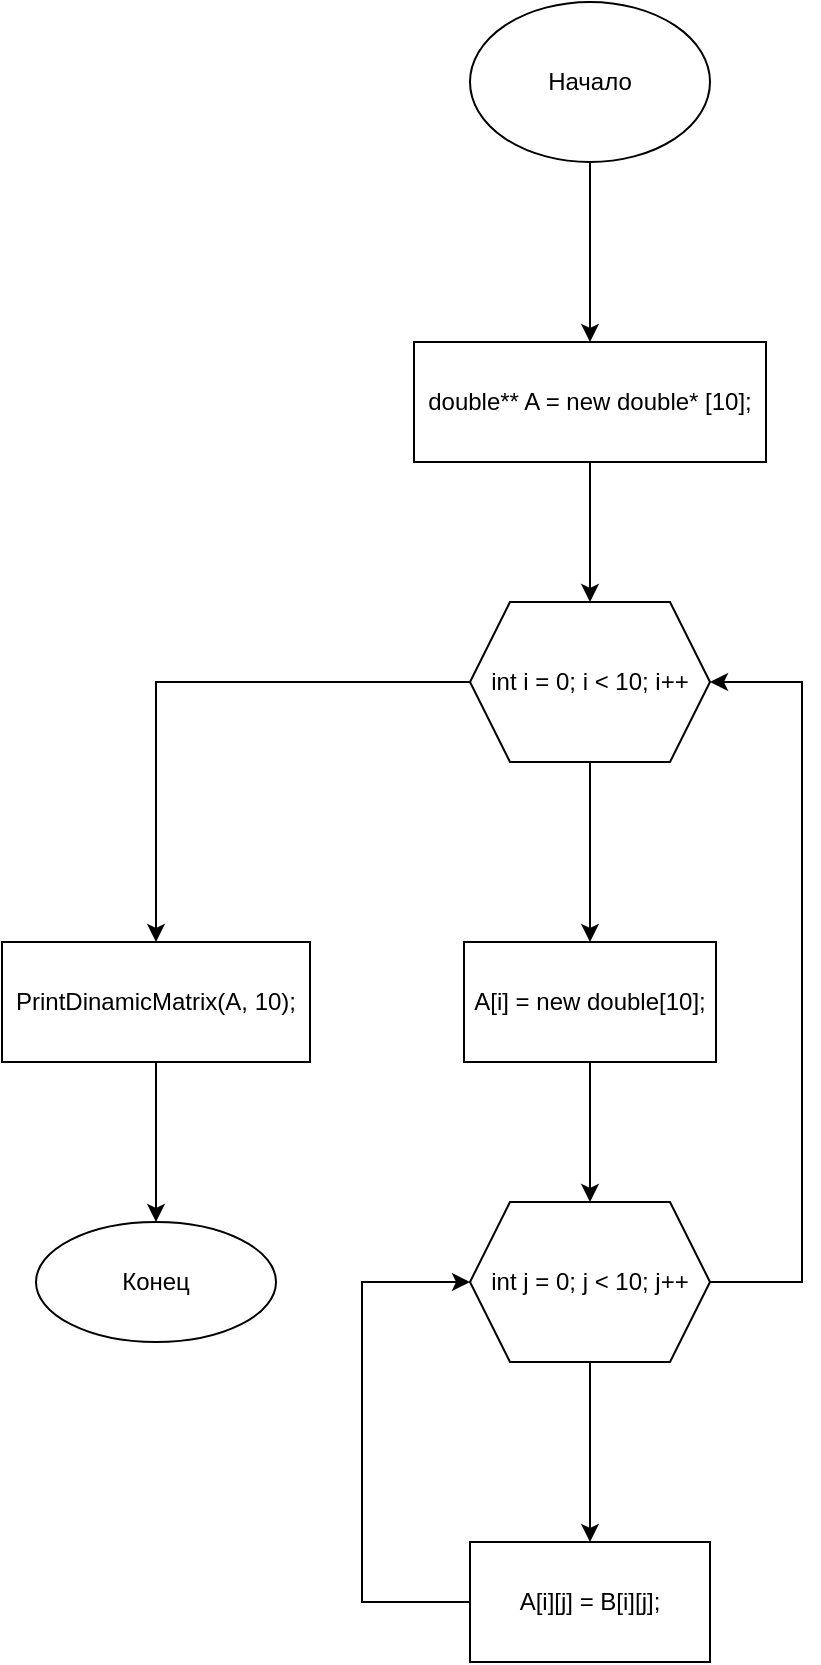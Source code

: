 <mxfile version="15.8.7" type="device"><diagram id="-lCTKipT5cstieJ6VFiw" name="Страница 1"><mxGraphModel dx="1038" dy="649" grid="1" gridSize="10" guides="1" tooltips="1" connect="1" arrows="1" fold="1" page="1" pageScale="1" pageWidth="827" pageHeight="1169" math="0" shadow="0"><root><mxCell id="0"/><mxCell id="1" parent="0"/><mxCell id="4kAhSpzADOplo4rrkut6-3" value="" style="edgeStyle=orthogonalEdgeStyle;rounded=0;orthogonalLoop=1;jettySize=auto;html=1;" parent="1" source="4kAhSpzADOplo4rrkut6-1" target="4kAhSpzADOplo4rrkut6-2" edge="1"><mxGeometry relative="1" as="geometry"/></mxCell><mxCell id="4kAhSpzADOplo4rrkut6-1" value="Начало" style="ellipse;whiteSpace=wrap;html=1;" parent="1" vertex="1"><mxGeometry x="354" y="40" width="120" height="80" as="geometry"/></mxCell><mxCell id="4kAhSpzADOplo4rrkut6-6" value="" style="edgeStyle=orthogonalEdgeStyle;rounded=0;orthogonalLoop=1;jettySize=auto;html=1;" parent="1" source="4kAhSpzADOplo4rrkut6-2" target="4kAhSpzADOplo4rrkut6-5" edge="1"><mxGeometry relative="1" as="geometry"/></mxCell><mxCell id="4kAhSpzADOplo4rrkut6-2" value="double** A = new double* [10];" style="whiteSpace=wrap;html=1;" parent="1" vertex="1"><mxGeometry x="326" y="210" width="176" height="60" as="geometry"/></mxCell><mxCell id="4kAhSpzADOplo4rrkut6-8" value="" style="edgeStyle=orthogonalEdgeStyle;rounded=0;orthogonalLoop=1;jettySize=auto;html=1;" parent="1" source="4kAhSpzADOplo4rrkut6-5" target="4kAhSpzADOplo4rrkut6-7" edge="1"><mxGeometry relative="1" as="geometry"/></mxCell><mxCell id="4kAhSpzADOplo4rrkut6-17" value="" style="edgeStyle=orthogonalEdgeStyle;rounded=0;orthogonalLoop=1;jettySize=auto;html=1;" parent="1" source="4kAhSpzADOplo4rrkut6-5" target="4kAhSpzADOplo4rrkut6-16" edge="1"><mxGeometry relative="1" as="geometry"/></mxCell><mxCell id="4kAhSpzADOplo4rrkut6-5" value="int i = 0; i &lt; 10; i++" style="shape=hexagon;perimeter=hexagonPerimeter2;whiteSpace=wrap;html=1;fixedSize=1;" parent="1" vertex="1"><mxGeometry x="354" y="340" width="120" height="80" as="geometry"/></mxCell><mxCell id="4kAhSpzADOplo4rrkut6-10" value="" style="edgeStyle=orthogonalEdgeStyle;rounded=0;orthogonalLoop=1;jettySize=auto;html=1;" parent="1" source="4kAhSpzADOplo4rrkut6-7" target="4kAhSpzADOplo4rrkut6-9" edge="1"><mxGeometry relative="1" as="geometry"/></mxCell><mxCell id="4kAhSpzADOplo4rrkut6-7" value="A[i] = new double[10];" style="whiteSpace=wrap;html=1;" parent="1" vertex="1"><mxGeometry x="351" y="510" width="126" height="60" as="geometry"/></mxCell><mxCell id="4kAhSpzADOplo4rrkut6-12" value="" style="edgeStyle=orthogonalEdgeStyle;rounded=0;orthogonalLoop=1;jettySize=auto;html=1;" parent="1" source="4kAhSpzADOplo4rrkut6-9" target="4kAhSpzADOplo4rrkut6-11" edge="1"><mxGeometry relative="1" as="geometry"/></mxCell><mxCell id="4kAhSpzADOplo4rrkut6-14" style="edgeStyle=orthogonalEdgeStyle;rounded=0;orthogonalLoop=1;jettySize=auto;html=1;entryX=1;entryY=0.5;entryDx=0;entryDy=0;" parent="1" source="4kAhSpzADOplo4rrkut6-9" target="4kAhSpzADOplo4rrkut6-5" edge="1"><mxGeometry relative="1" as="geometry"><mxPoint x="540" y="380" as="targetPoint"/><Array as="points"><mxPoint x="520" y="680"/><mxPoint x="520" y="380"/></Array></mxGeometry></mxCell><mxCell id="4kAhSpzADOplo4rrkut6-9" value="int j = 0; j &lt; 10; j++" style="shape=hexagon;perimeter=hexagonPerimeter2;whiteSpace=wrap;html=1;fixedSize=1;" parent="1" vertex="1"><mxGeometry x="354" y="640" width="120" height="80" as="geometry"/></mxCell><mxCell id="4kAhSpzADOplo4rrkut6-13" style="edgeStyle=orthogonalEdgeStyle;rounded=0;orthogonalLoop=1;jettySize=auto;html=1;entryX=0;entryY=0.5;entryDx=0;entryDy=0;" parent="1" source="4kAhSpzADOplo4rrkut6-11" target="4kAhSpzADOplo4rrkut6-9" edge="1"><mxGeometry relative="1" as="geometry"><mxPoint x="310" y="680" as="targetPoint"/><Array as="points"><mxPoint x="300" y="840"/><mxPoint x="300" y="680"/></Array></mxGeometry></mxCell><mxCell id="4kAhSpzADOplo4rrkut6-11" value="A[i][j] = B[i][j];" style="whiteSpace=wrap;html=1;" parent="1" vertex="1"><mxGeometry x="354" y="810" width="120" height="60" as="geometry"/></mxCell><mxCell id="4kAhSpzADOplo4rrkut6-19" value="" style="edgeStyle=orthogonalEdgeStyle;rounded=0;orthogonalLoop=1;jettySize=auto;html=1;" parent="1" source="4kAhSpzADOplo4rrkut6-16" target="4kAhSpzADOplo4rrkut6-18" edge="1"><mxGeometry relative="1" as="geometry"/></mxCell><mxCell id="4kAhSpzADOplo4rrkut6-16" value="PrintDinamicMatrix(A, 10);" style="whiteSpace=wrap;html=1;" parent="1" vertex="1"><mxGeometry x="120" y="510" width="154" height="60" as="geometry"/></mxCell><mxCell id="4kAhSpzADOplo4rrkut6-18" value="Конец" style="ellipse;whiteSpace=wrap;html=1;" parent="1" vertex="1"><mxGeometry x="137" y="650" width="120" height="60" as="geometry"/></mxCell></root></mxGraphModel></diagram></mxfile>
